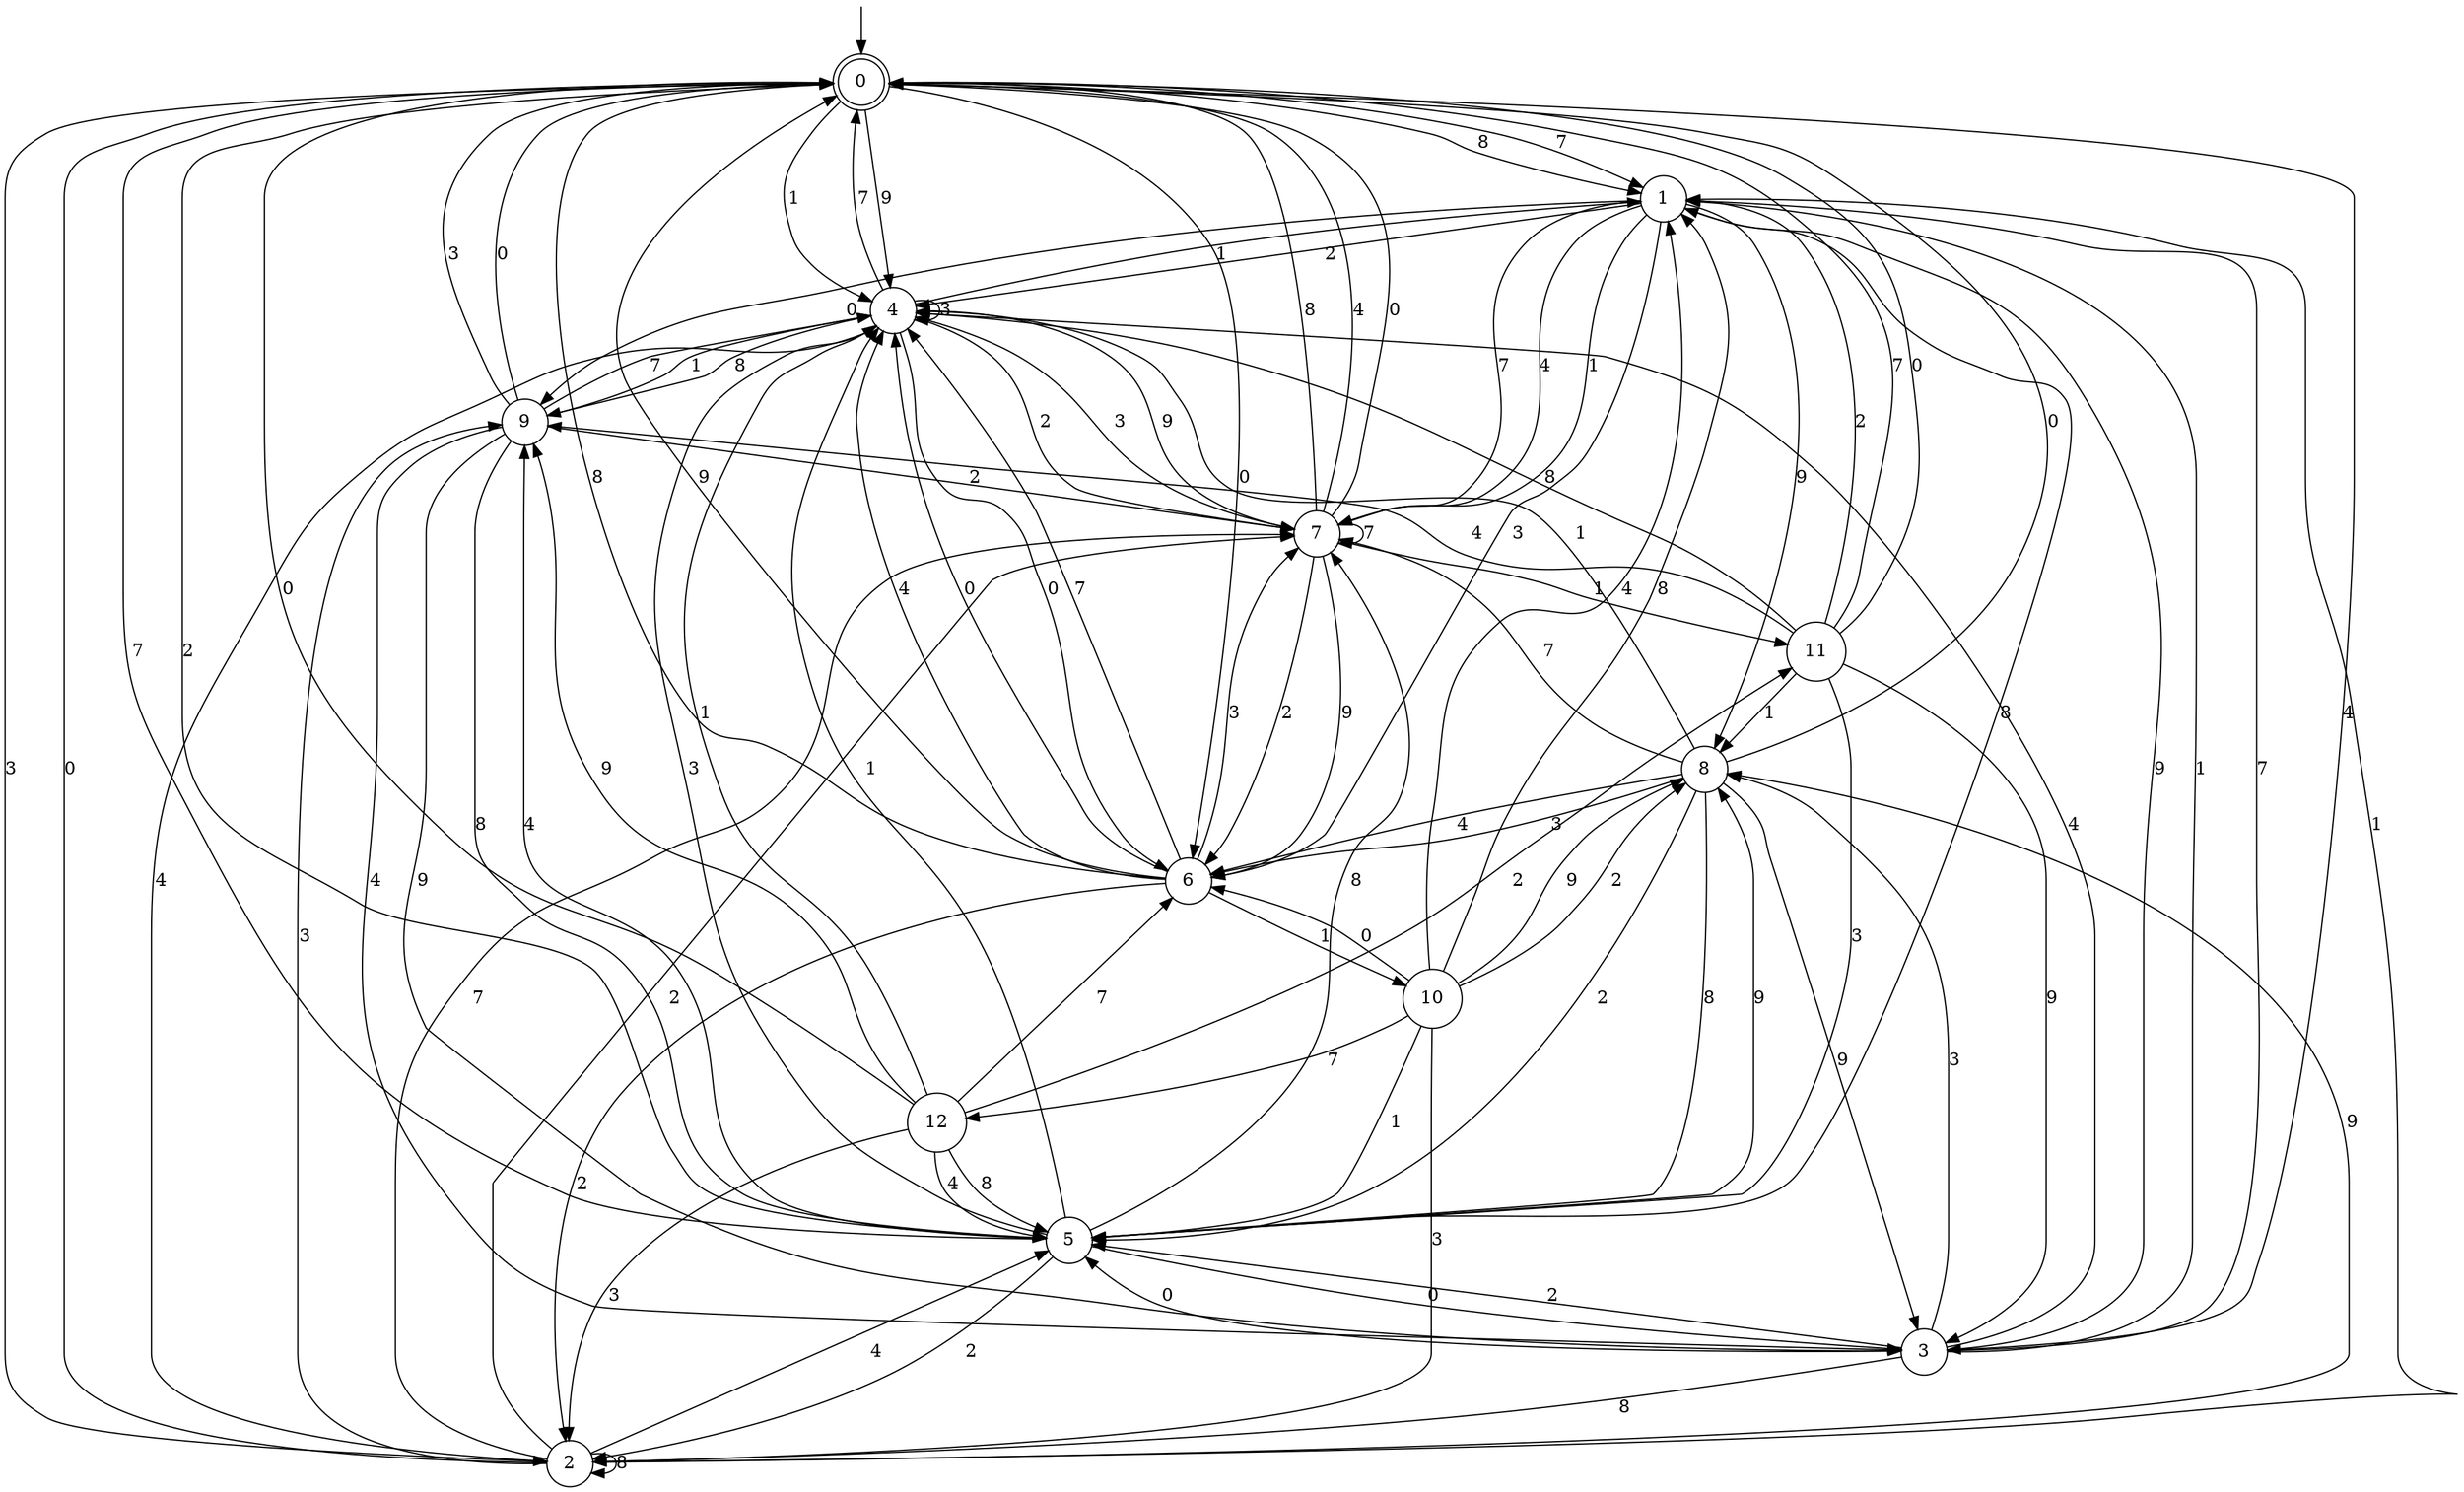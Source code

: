 digraph g {

	s0 [shape="doublecircle" label="0"];
	s1 [shape="circle" label="1"];
	s2 [shape="circle" label="2"];
	s3 [shape="circle" label="3"];
	s4 [shape="circle" label="4"];
	s5 [shape="circle" label="5"];
	s6 [shape="circle" label="6"];
	s7 [shape="circle" label="7"];
	s8 [shape="circle" label="8"];
	s9 [shape="circle" label="9"];
	s10 [shape="circle" label="10"];
	s11 [shape="circle" label="11"];
	s12 [shape="circle" label="12"];
	s0 -> s1 [label="7"];
	s0 -> s1 [label="8"];
	s0 -> s2 [label="3"];
	s0 -> s3 [label="4"];
	s0 -> s4 [label="9"];
	s0 -> s5 [label="2"];
	s0 -> s6 [label="0"];
	s0 -> s4 [label="1"];
	s1 -> s7 [label="7"];
	s1 -> s5 [label="8"];
	s1 -> s6 [label="3"];
	s1 -> s7 [label="4"];
	s1 -> s8 [label="9"];
	s1 -> s4 [label="2"];
	s1 -> s9 [label="0"];
	s1 -> s7 [label="1"];
	s2 -> s7 [label="7"];
	s2 -> s2 [label="8"];
	s2 -> s9 [label="3"];
	s2 -> s5 [label="4"];
	s2 -> s8 [label="9"];
	s2 -> s7 [label="2"];
	s2 -> s0 [label="0"];
	s2 -> s1 [label="1"];
	s3 -> s1 [label="7"];
	s3 -> s2 [label="8"];
	s3 -> s8 [label="3"];
	s3 -> s4 [label="4"];
	s3 -> s1 [label="9"];
	s3 -> s5 [label="2"];
	s3 -> s5 [label="0"];
	s3 -> s1 [label="1"];
	s4 -> s0 [label="7"];
	s4 -> s9 [label="8"];
	s4 -> s4 [label="3"];
	s4 -> s2 [label="4"];
	s4 -> s7 [label="9"];
	s4 -> s7 [label="2"];
	s4 -> s6 [label="0"];
	s4 -> s1 [label="1"];
	s5 -> s0 [label="7"];
	s5 -> s7 [label="8"];
	s5 -> s4 [label="3"];
	s5 -> s9 [label="4"];
	s5 -> s8 [label="9"];
	s5 -> s2 [label="2"];
	s5 -> s3 [label="0"];
	s5 -> s4 [label="1"];
	s6 -> s4 [label="7"];
	s6 -> s0 [label="8"];
	s6 -> s7 [label="3"];
	s6 -> s4 [label="4"];
	s6 -> s0 [label="9"];
	s6 -> s2 [label="2"];
	s6 -> s4 [label="0"];
	s6 -> s10 [label="1"];
	s7 -> s7 [label="7"];
	s7 -> s0 [label="8"];
	s7 -> s4 [label="3"];
	s7 -> s0 [label="4"];
	s7 -> s6 [label="9"];
	s7 -> s6 [label="2"];
	s7 -> s0 [label="0"];
	s7 -> s11 [label="1"];
	s8 -> s7 [label="7"];
	s8 -> s5 [label="8"];
	s8 -> s6 [label="3"];
	s8 -> s6 [label="4"];
	s8 -> s3 [label="9"];
	s8 -> s5 [label="2"];
	s8 -> s0 [label="0"];
	s8 -> s4 [label="1"];
	s9 -> s4 [label="7"];
	s9 -> s5 [label="8"];
	s9 -> s0 [label="3"];
	s9 -> s3 [label="4"];
	s9 -> s3 [label="9"];
	s9 -> s7 [label="2"];
	s9 -> s0 [label="0"];
	s9 -> s4 [label="1"];
	s10 -> s12 [label="7"];
	s10 -> s1 [label="8"];
	s10 -> s2 [label="3"];
	s10 -> s1 [label="4"];
	s10 -> s8 [label="9"];
	s10 -> s8 [label="2"];
	s10 -> s6 [label="0"];
	s10 -> s5 [label="1"];
	s11 -> s0 [label="7"];
	s11 -> s4 [label="8"];
	s11 -> s5 [label="3"];
	s11 -> s9 [label="4"];
	s11 -> s3 [label="9"];
	s11 -> s1 [label="2"];
	s11 -> s0 [label="0"];
	s11 -> s8 [label="1"];
	s12 -> s6 [label="7"];
	s12 -> s5 [label="8"];
	s12 -> s2 [label="3"];
	s12 -> s5 [label="4"];
	s12 -> s9 [label="9"];
	s12 -> s11 [label="2"];
	s12 -> s0 [label="0"];
	s12 -> s4 [label="1"];

__start0 [label="" shape="none" width="0" height="0"];
__start0 -> s0;

}
